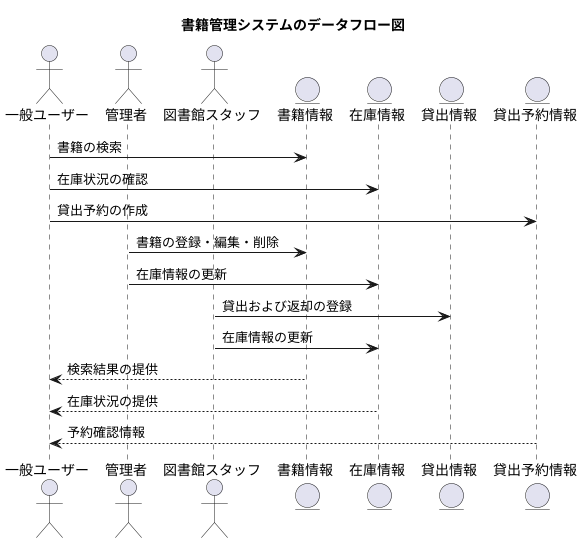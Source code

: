 @startuml
title 書籍管理システムのデータフロー図

actor "一般ユーザー" as User
actor "管理者" as Admin
actor "図書館スタッフ" as Staff

entity "書籍情報" as BookInfo
entity "在庫情報" as Inventory
entity "貸出情報" as LoanInfo
entity "貸出予約情報" as ReserveInfo

User -> BookInfo : 書籍の検索
User -> Inventory : 在庫状況の確認
User -> ReserveInfo : 貸出予約の作成

Admin -> BookInfo : 書籍の登録・編集・削除
Admin -> Inventory : 在庫情報の更新

Staff -> LoanInfo : 貸出および返却の登録
Staff -> Inventory : 在庫情報の更新

BookInfo --> User : 検索結果の提供
Inventory --> User : 在庫状況の提供
ReserveInfo --> User : 予約確認情報

@enduml